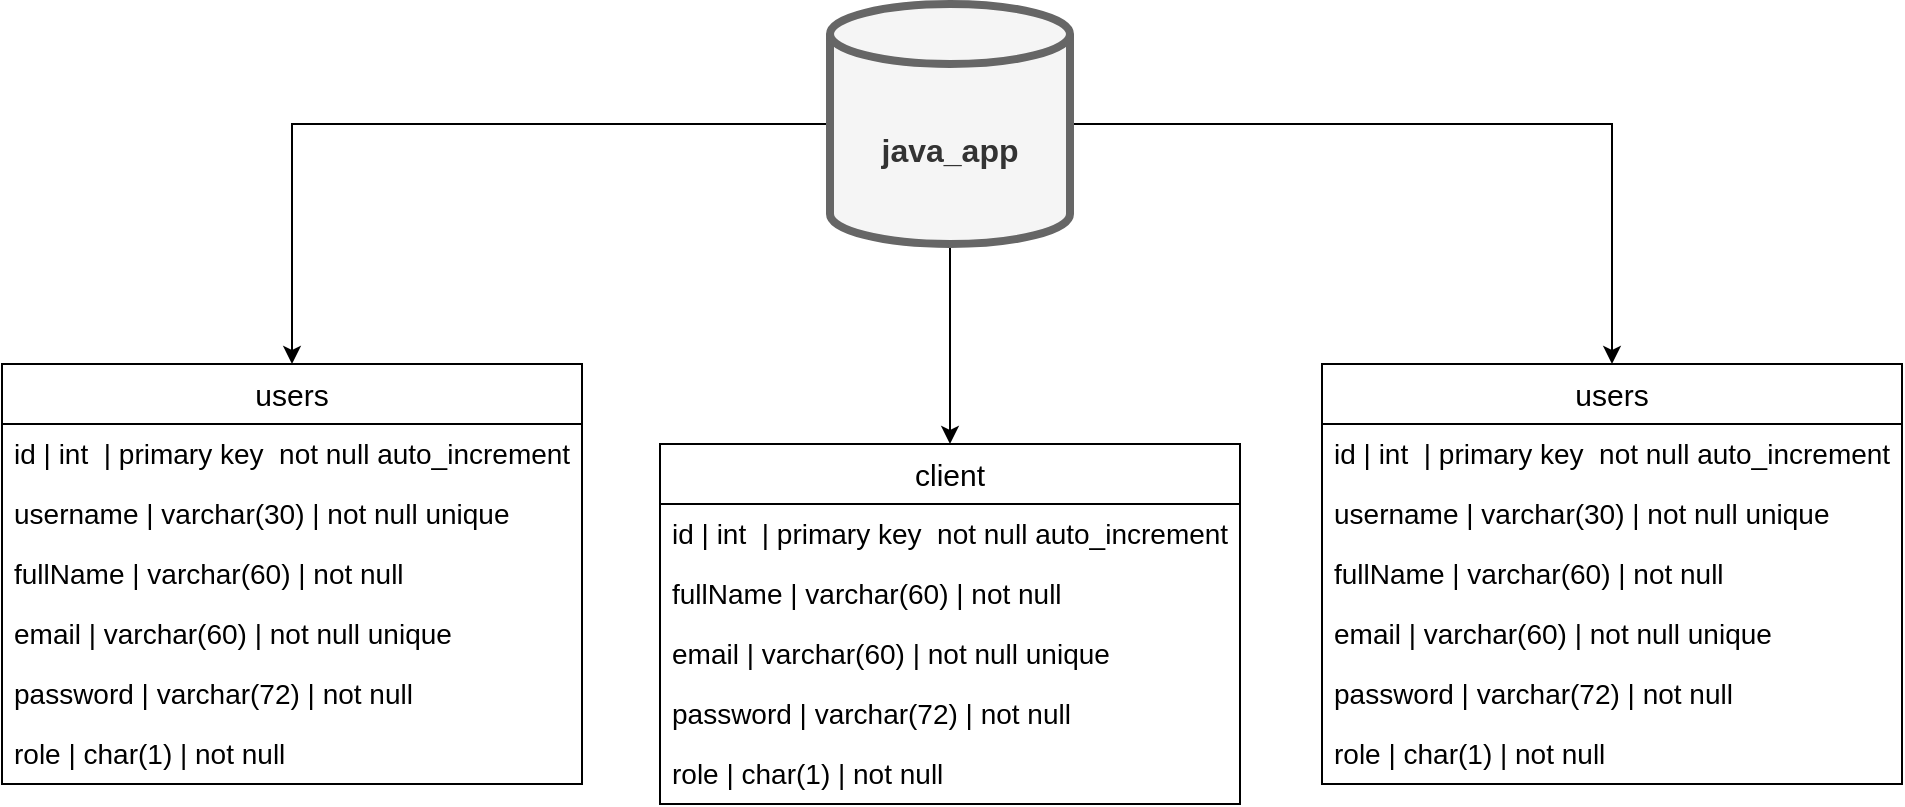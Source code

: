 <mxfile version="24.7.16">
  <diagram name="Página-1" id="-jYGax4Z-KlBJ2uLjjoX">
    <mxGraphModel dx="1941" dy="1733" grid="1" gridSize="10" guides="1" tooltips="1" connect="1" arrows="1" fold="1" page="1" pageScale="1" pageWidth="827" pageHeight="1169" math="0" shadow="0">
      <root>
        <mxCell id="0" />
        <mxCell id="1" parent="0" />
        <mxCell id="kctth2zFLPnqRk-hPfyQ-13" value="" style="edgeStyle=orthogonalEdgeStyle;rounded=0;orthogonalLoop=1;jettySize=auto;html=1;exitX=0;exitY=0.5;exitDx=0;exitDy=0;exitPerimeter=0;" edge="1" parent="1" source="kctth2zFLPnqRk-hPfyQ-2" target="kctth2zFLPnqRk-hPfyQ-3">
          <mxGeometry relative="1" as="geometry" />
        </mxCell>
        <mxCell id="kctth2zFLPnqRk-hPfyQ-22" value="" style="edgeStyle=orthogonalEdgeStyle;rounded=0;orthogonalLoop=1;jettySize=auto;html=1;entryX=0.5;entryY=0;entryDx=0;entryDy=0;" edge="1" parent="1" source="kctth2zFLPnqRk-hPfyQ-2" target="kctth2zFLPnqRk-hPfyQ-15">
          <mxGeometry relative="1" as="geometry" />
        </mxCell>
        <mxCell id="kctth2zFLPnqRk-hPfyQ-30" value="" style="edgeStyle=orthogonalEdgeStyle;rounded=0;orthogonalLoop=1;jettySize=auto;html=1;entryX=0.5;entryY=0;entryDx=0;entryDy=0;" edge="1" parent="1" source="kctth2zFLPnqRk-hPfyQ-2" target="kctth2zFLPnqRk-hPfyQ-23">
          <mxGeometry relative="1" as="geometry" />
        </mxCell>
        <mxCell id="kctth2zFLPnqRk-hPfyQ-2" value="&lt;font style=&quot;font-size: 16px;&quot;&gt;&lt;b&gt;java_app&lt;/b&gt;&lt;/font&gt;" style="shape=cylinder3;whiteSpace=wrap;html=1;boundedLbl=1;backgroundOutline=1;size=15;fillColor=#f5f5f5;strokeColor=#666666;fontColor=#333333;strokeWidth=4;" vertex="1" parent="1">
          <mxGeometry x="354" y="-50" width="120" height="120" as="geometry" />
        </mxCell>
        <mxCell id="kctth2zFLPnqRk-hPfyQ-3" value="&lt;font style=&quot;font-size: 15px;&quot;&gt;users&lt;/font&gt;" style="swimlane;fontStyle=0;childLayout=stackLayout;horizontal=1;startSize=30;horizontalStack=0;resizeParent=1;resizeParentMax=0;resizeLast=0;collapsible=1;marginBottom=0;whiteSpace=wrap;html=1;" vertex="1" parent="1">
          <mxGeometry x="-60" y="130" width="290" height="210" as="geometry" />
        </mxCell>
        <mxCell id="kctth2zFLPnqRk-hPfyQ-5" value="&lt;span style=&quot;font-size: 14px;&quot;&gt;id | int&amp;nbsp; | primary key&amp;nbsp; not null auto_increment&lt;/span&gt;" style="text;strokeColor=none;fillColor=none;align=left;verticalAlign=middle;spacingLeft=4;spacingRight=4;overflow=hidden;points=[[0,0.5],[1,0.5]];portConstraint=eastwest;rotatable=0;whiteSpace=wrap;html=1;" vertex="1" parent="kctth2zFLPnqRk-hPfyQ-3">
          <mxGeometry y="30" width="290" height="30" as="geometry" />
        </mxCell>
        <mxCell id="kctth2zFLPnqRk-hPfyQ-6" value="&lt;font style=&quot;font-size: 14px;&quot;&gt;username | varchar(30) | not null unique&lt;/font&gt;" style="text;strokeColor=none;fillColor=none;align=left;verticalAlign=middle;spacingLeft=4;spacingRight=4;overflow=hidden;points=[[0,0.5],[1,0.5]];portConstraint=eastwest;rotatable=0;whiteSpace=wrap;html=1;" vertex="1" parent="kctth2zFLPnqRk-hPfyQ-3">
          <mxGeometry y="60" width="290" height="30" as="geometry" />
        </mxCell>
        <mxCell id="kctth2zFLPnqRk-hPfyQ-14" value="&lt;font style=&quot;font-size: 14px;&quot;&gt;fullName | varchar(60) | not null&lt;/font&gt;" style="text;strokeColor=none;fillColor=none;align=left;verticalAlign=middle;spacingLeft=4;spacingRight=4;overflow=hidden;points=[[0,0.5],[1,0.5]];portConstraint=eastwest;rotatable=0;whiteSpace=wrap;html=1;" vertex="1" parent="kctth2zFLPnqRk-hPfyQ-3">
          <mxGeometry y="90" width="290" height="30" as="geometry" />
        </mxCell>
        <mxCell id="kctth2zFLPnqRk-hPfyQ-7" value="&lt;font style=&quot;font-size: 14px;&quot;&gt;email | varchar(60) | not null unique&lt;/font&gt;" style="text;strokeColor=none;fillColor=none;align=left;verticalAlign=middle;spacingLeft=4;spacingRight=4;overflow=hidden;points=[[0,0.5],[1,0.5]];portConstraint=eastwest;rotatable=0;whiteSpace=wrap;html=1;" vertex="1" parent="kctth2zFLPnqRk-hPfyQ-3">
          <mxGeometry y="120" width="290" height="30" as="geometry" />
        </mxCell>
        <mxCell id="kctth2zFLPnqRk-hPfyQ-8" value="&lt;font style=&quot;font-size: 14px;&quot;&gt;password | varchar(72) | not null&lt;/font&gt;" style="text;strokeColor=none;fillColor=none;align=left;verticalAlign=middle;spacingLeft=4;spacingRight=4;overflow=hidden;points=[[0,0.5],[1,0.5]];portConstraint=eastwest;rotatable=0;whiteSpace=wrap;html=1;" vertex="1" parent="kctth2zFLPnqRk-hPfyQ-3">
          <mxGeometry y="150" width="290" height="30" as="geometry" />
        </mxCell>
        <mxCell id="kctth2zFLPnqRk-hPfyQ-9" value="&lt;font style=&quot;font-size: 14px;&quot;&gt;role | char(1) | not null&lt;/font&gt;" style="text;strokeColor=none;fillColor=none;align=left;verticalAlign=middle;spacingLeft=4;spacingRight=4;overflow=hidden;points=[[0,0.5],[1,0.5]];portConstraint=eastwest;rotatable=0;whiteSpace=wrap;html=1;" vertex="1" parent="kctth2zFLPnqRk-hPfyQ-3">
          <mxGeometry y="180" width="290" height="30" as="geometry" />
        </mxCell>
        <mxCell id="kctth2zFLPnqRk-hPfyQ-15" value="&lt;span style=&quot;font-size: 15px;&quot;&gt;client&lt;/span&gt;" style="swimlane;fontStyle=0;childLayout=stackLayout;horizontal=1;startSize=30;horizontalStack=0;resizeParent=1;resizeParentMax=0;resizeLast=0;collapsible=1;marginBottom=0;whiteSpace=wrap;html=1;" vertex="1" parent="1">
          <mxGeometry x="269" y="170" width="290" height="180" as="geometry" />
        </mxCell>
        <mxCell id="kctth2zFLPnqRk-hPfyQ-16" value="&lt;span style=&quot;font-size: 14px;&quot;&gt;id | int&amp;nbsp; | primary key&amp;nbsp; not null auto_increment&lt;/span&gt;" style="text;strokeColor=none;fillColor=none;align=left;verticalAlign=middle;spacingLeft=4;spacingRight=4;overflow=hidden;points=[[0,0.5],[1,0.5]];portConstraint=eastwest;rotatable=0;whiteSpace=wrap;html=1;" vertex="1" parent="kctth2zFLPnqRk-hPfyQ-15">
          <mxGeometry y="30" width="290" height="30" as="geometry" />
        </mxCell>
        <mxCell id="kctth2zFLPnqRk-hPfyQ-18" value="&lt;font style=&quot;font-size: 14px;&quot;&gt;fullName | varchar(60) | not null&lt;/font&gt;" style="text;strokeColor=none;fillColor=none;align=left;verticalAlign=middle;spacingLeft=4;spacingRight=4;overflow=hidden;points=[[0,0.5],[1,0.5]];portConstraint=eastwest;rotatable=0;whiteSpace=wrap;html=1;" vertex="1" parent="kctth2zFLPnqRk-hPfyQ-15">
          <mxGeometry y="60" width="290" height="30" as="geometry" />
        </mxCell>
        <mxCell id="kctth2zFLPnqRk-hPfyQ-19" value="&lt;font style=&quot;font-size: 14px;&quot;&gt;email | varchar(60) | not null unique&lt;/font&gt;" style="text;strokeColor=none;fillColor=none;align=left;verticalAlign=middle;spacingLeft=4;spacingRight=4;overflow=hidden;points=[[0,0.5],[1,0.5]];portConstraint=eastwest;rotatable=0;whiteSpace=wrap;html=1;" vertex="1" parent="kctth2zFLPnqRk-hPfyQ-15">
          <mxGeometry y="90" width="290" height="30" as="geometry" />
        </mxCell>
        <mxCell id="kctth2zFLPnqRk-hPfyQ-20" value="&lt;font style=&quot;font-size: 14px;&quot;&gt;password | varchar(72) | not null&lt;/font&gt;" style="text;strokeColor=none;fillColor=none;align=left;verticalAlign=middle;spacingLeft=4;spacingRight=4;overflow=hidden;points=[[0,0.5],[1,0.5]];portConstraint=eastwest;rotatable=0;whiteSpace=wrap;html=1;" vertex="1" parent="kctth2zFLPnqRk-hPfyQ-15">
          <mxGeometry y="120" width="290" height="30" as="geometry" />
        </mxCell>
        <mxCell id="kctth2zFLPnqRk-hPfyQ-21" value="&lt;font style=&quot;font-size: 14px;&quot;&gt;role | char(1) | not null&lt;/font&gt;" style="text;strokeColor=none;fillColor=none;align=left;verticalAlign=middle;spacingLeft=4;spacingRight=4;overflow=hidden;points=[[0,0.5],[1,0.5]];portConstraint=eastwest;rotatable=0;whiteSpace=wrap;html=1;" vertex="1" parent="kctth2zFLPnqRk-hPfyQ-15">
          <mxGeometry y="150" width="290" height="30" as="geometry" />
        </mxCell>
        <mxCell id="kctth2zFLPnqRk-hPfyQ-23" value="&lt;font style=&quot;font-size: 15px;&quot;&gt;users&lt;/font&gt;" style="swimlane;fontStyle=0;childLayout=stackLayout;horizontal=1;startSize=30;horizontalStack=0;resizeParent=1;resizeParentMax=0;resizeLast=0;collapsible=1;marginBottom=0;whiteSpace=wrap;html=1;" vertex="1" parent="1">
          <mxGeometry x="600" y="130" width="290" height="210" as="geometry" />
        </mxCell>
        <mxCell id="kctth2zFLPnqRk-hPfyQ-24" value="&lt;span style=&quot;font-size: 14px;&quot;&gt;id | int&amp;nbsp; | primary key&amp;nbsp; not null auto_increment&lt;/span&gt;" style="text;strokeColor=none;fillColor=none;align=left;verticalAlign=middle;spacingLeft=4;spacingRight=4;overflow=hidden;points=[[0,0.5],[1,0.5]];portConstraint=eastwest;rotatable=0;whiteSpace=wrap;html=1;" vertex="1" parent="kctth2zFLPnqRk-hPfyQ-23">
          <mxGeometry y="30" width="290" height="30" as="geometry" />
        </mxCell>
        <mxCell id="kctth2zFLPnqRk-hPfyQ-25" value="&lt;font style=&quot;font-size: 14px;&quot;&gt;username | varchar(30) | not null unique&lt;/font&gt;" style="text;strokeColor=none;fillColor=none;align=left;verticalAlign=middle;spacingLeft=4;spacingRight=4;overflow=hidden;points=[[0,0.5],[1,0.5]];portConstraint=eastwest;rotatable=0;whiteSpace=wrap;html=1;" vertex="1" parent="kctth2zFLPnqRk-hPfyQ-23">
          <mxGeometry y="60" width="290" height="30" as="geometry" />
        </mxCell>
        <mxCell id="kctth2zFLPnqRk-hPfyQ-26" value="&lt;font style=&quot;font-size: 14px;&quot;&gt;fullName | varchar(60) | not null&lt;/font&gt;" style="text;strokeColor=none;fillColor=none;align=left;verticalAlign=middle;spacingLeft=4;spacingRight=4;overflow=hidden;points=[[0,0.5],[1,0.5]];portConstraint=eastwest;rotatable=0;whiteSpace=wrap;html=1;" vertex="1" parent="kctth2zFLPnqRk-hPfyQ-23">
          <mxGeometry y="90" width="290" height="30" as="geometry" />
        </mxCell>
        <mxCell id="kctth2zFLPnqRk-hPfyQ-27" value="&lt;font style=&quot;font-size: 14px;&quot;&gt;email | varchar(60) | not null unique&lt;/font&gt;" style="text;strokeColor=none;fillColor=none;align=left;verticalAlign=middle;spacingLeft=4;spacingRight=4;overflow=hidden;points=[[0,0.5],[1,0.5]];portConstraint=eastwest;rotatable=0;whiteSpace=wrap;html=1;" vertex="1" parent="kctth2zFLPnqRk-hPfyQ-23">
          <mxGeometry y="120" width="290" height="30" as="geometry" />
        </mxCell>
        <mxCell id="kctth2zFLPnqRk-hPfyQ-28" value="&lt;font style=&quot;font-size: 14px;&quot;&gt;password | varchar(72) | not null&lt;/font&gt;" style="text;strokeColor=none;fillColor=none;align=left;verticalAlign=middle;spacingLeft=4;spacingRight=4;overflow=hidden;points=[[0,0.5],[1,0.5]];portConstraint=eastwest;rotatable=0;whiteSpace=wrap;html=1;" vertex="1" parent="kctth2zFLPnqRk-hPfyQ-23">
          <mxGeometry y="150" width="290" height="30" as="geometry" />
        </mxCell>
        <mxCell id="kctth2zFLPnqRk-hPfyQ-29" value="&lt;font style=&quot;font-size: 14px;&quot;&gt;role | char(1) | not null&lt;/font&gt;" style="text;strokeColor=none;fillColor=none;align=left;verticalAlign=middle;spacingLeft=4;spacingRight=4;overflow=hidden;points=[[0,0.5],[1,0.5]];portConstraint=eastwest;rotatable=0;whiteSpace=wrap;html=1;" vertex="1" parent="kctth2zFLPnqRk-hPfyQ-23">
          <mxGeometry y="180" width="290" height="30" as="geometry" />
        </mxCell>
      </root>
    </mxGraphModel>
  </diagram>
</mxfile>
